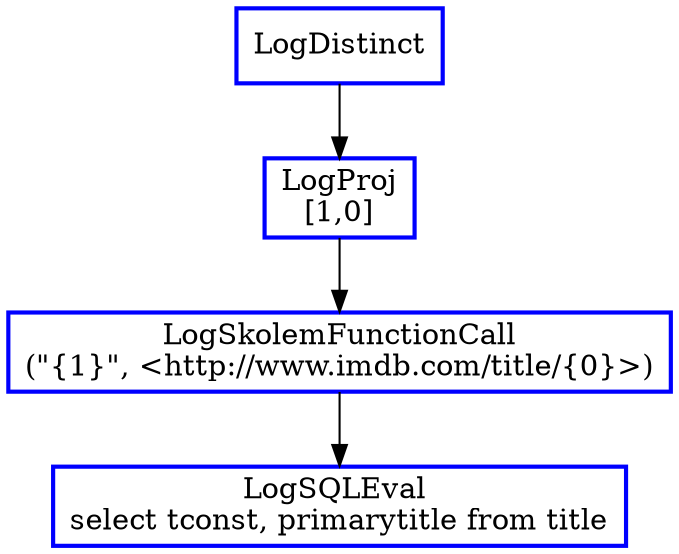 digraph  g{
node [shape=rectangle, color=black, fontcolor=black, style=bold]
0 [label="LogDistinct" , color = blue] ; 
1 [label="LogProj
[1,0]" , color = blue] ; 
0 -> 1 ; 
2 [label="LogSkolemFunctionCall
(\"{1}\", <http://www.imdb.com/title/{0}>)" , color = blue] ; 
1 -> 2 ; 
3 [label="LogSQLEval 
select tconst, primarytitle from title", color = blue] ; 
2 -> 3 ; 
}

